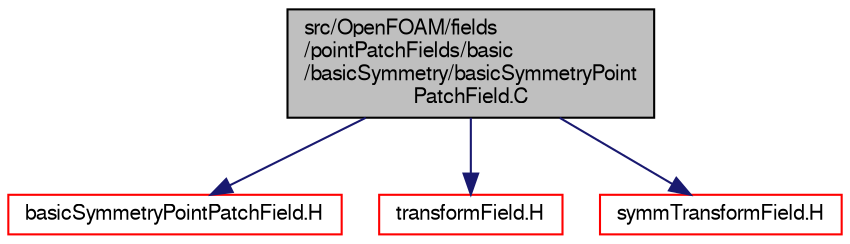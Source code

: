 digraph "src/OpenFOAM/fields/pointPatchFields/basic/basicSymmetry/basicSymmetryPointPatchField.C"
{
  bgcolor="transparent";
  edge [fontname="FreeSans",fontsize="10",labelfontname="FreeSans",labelfontsize="10"];
  node [fontname="FreeSans",fontsize="10",shape=record];
  Node0 [label="src/OpenFOAM/fields\l/pointPatchFields/basic\l/basicSymmetry/basicSymmetryPoint\lPatchField.C",height=0.2,width=0.4,color="black", fillcolor="grey75", style="filled", fontcolor="black"];
  Node0 -> Node1 [color="midnightblue",fontsize="10",style="solid",fontname="FreeSans"];
  Node1 [label="basicSymmetryPointPatchField.H",height=0.2,width=0.4,color="red",URL="$a09902.html"];
  Node0 -> Node189 [color="midnightblue",fontsize="10",style="solid",fontname="FreeSans"];
  Node189 [label="transformField.H",height=0.2,width=0.4,color="red",URL="$a09734.html",tooltip="Spatial transformation functions for primitive fields. "];
  Node0 -> Node196 [color="midnightblue",fontsize="10",style="solid",fontname="FreeSans"];
  Node196 [label="symmTransformField.H",height=0.2,width=0.4,color="red",URL="$a09710.html"];
}
